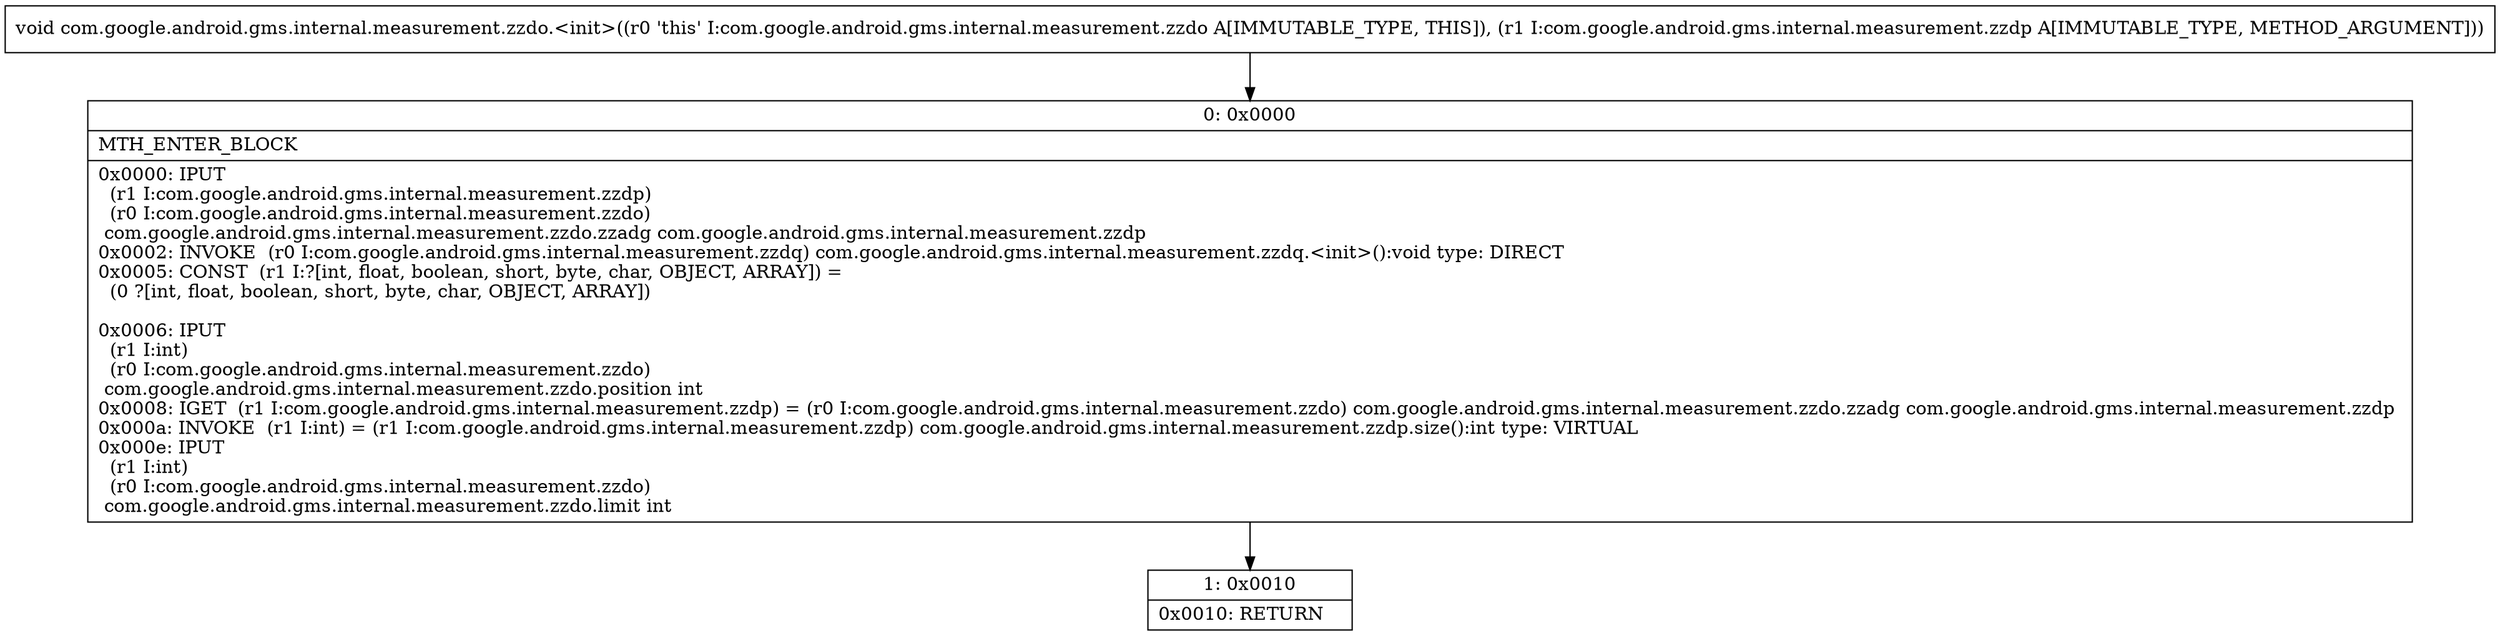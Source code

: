 digraph "CFG forcom.google.android.gms.internal.measurement.zzdo.\<init\>(Lcom\/google\/android\/gms\/internal\/measurement\/zzdp;)V" {
Node_0 [shape=record,label="{0\:\ 0x0000|MTH_ENTER_BLOCK\l|0x0000: IPUT  \l  (r1 I:com.google.android.gms.internal.measurement.zzdp)\l  (r0 I:com.google.android.gms.internal.measurement.zzdo)\l com.google.android.gms.internal.measurement.zzdo.zzadg com.google.android.gms.internal.measurement.zzdp \l0x0002: INVOKE  (r0 I:com.google.android.gms.internal.measurement.zzdq) com.google.android.gms.internal.measurement.zzdq.\<init\>():void type: DIRECT \l0x0005: CONST  (r1 I:?[int, float, boolean, short, byte, char, OBJECT, ARRAY]) = \l  (0 ?[int, float, boolean, short, byte, char, OBJECT, ARRAY])\l \l0x0006: IPUT  \l  (r1 I:int)\l  (r0 I:com.google.android.gms.internal.measurement.zzdo)\l com.google.android.gms.internal.measurement.zzdo.position int \l0x0008: IGET  (r1 I:com.google.android.gms.internal.measurement.zzdp) = (r0 I:com.google.android.gms.internal.measurement.zzdo) com.google.android.gms.internal.measurement.zzdo.zzadg com.google.android.gms.internal.measurement.zzdp \l0x000a: INVOKE  (r1 I:int) = (r1 I:com.google.android.gms.internal.measurement.zzdp) com.google.android.gms.internal.measurement.zzdp.size():int type: VIRTUAL \l0x000e: IPUT  \l  (r1 I:int)\l  (r0 I:com.google.android.gms.internal.measurement.zzdo)\l com.google.android.gms.internal.measurement.zzdo.limit int \l}"];
Node_1 [shape=record,label="{1\:\ 0x0010|0x0010: RETURN   \l}"];
MethodNode[shape=record,label="{void com.google.android.gms.internal.measurement.zzdo.\<init\>((r0 'this' I:com.google.android.gms.internal.measurement.zzdo A[IMMUTABLE_TYPE, THIS]), (r1 I:com.google.android.gms.internal.measurement.zzdp A[IMMUTABLE_TYPE, METHOD_ARGUMENT])) }"];
MethodNode -> Node_0;
Node_0 -> Node_1;
}

